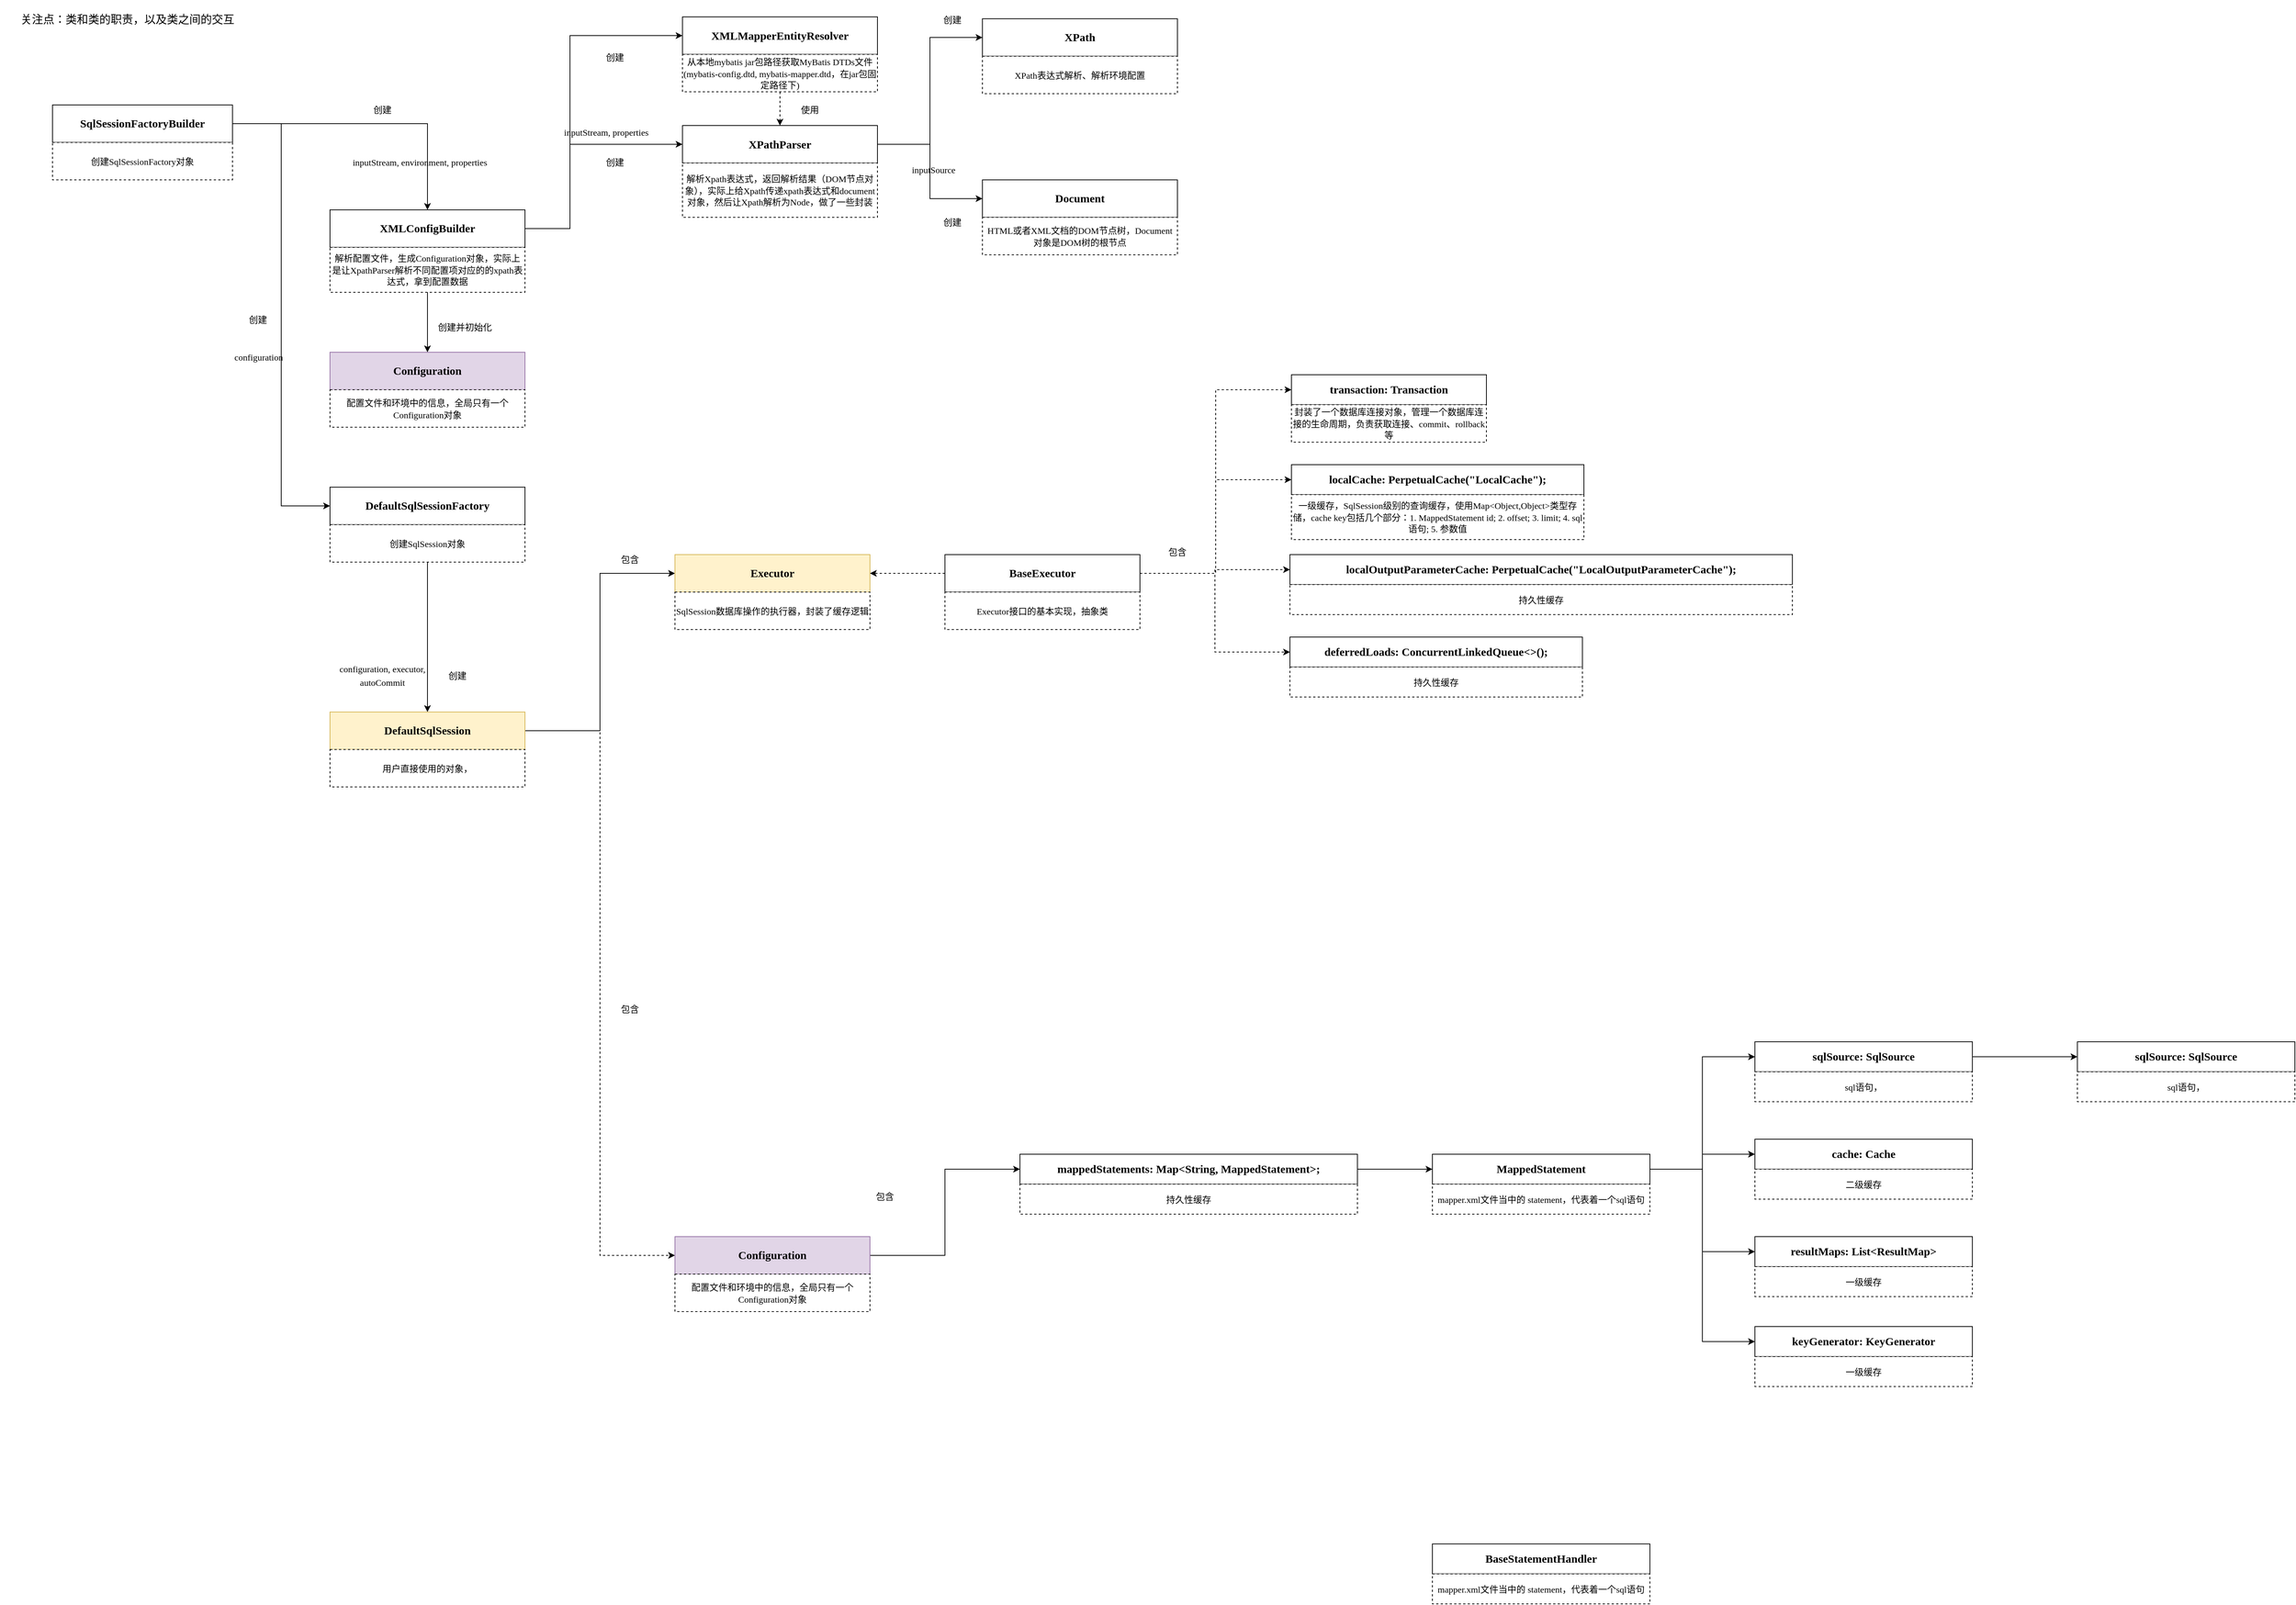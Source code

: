 <mxfile version="13.1.14" type="google"><diagram id="YCeQt9WhV6EkcpFgumEX" name="第 1 页"><mxGraphModel dx="1678" dy="931" grid="1" gridSize="10" guides="1" tooltips="1" connect="1" arrows="1" fold="1" page="1" pageScale="1" pageWidth="827" pageHeight="1169" math="0" shadow="0"><root><mxCell id="0"/><mxCell id="1" parent="0"/><mxCell id="0ubJVtIK8n31YlhJrJPf-1" value="&lt;font face=&quot;menlo&quot;&gt;关注点：类和类的职责，以及类之间的交互&lt;/font&gt;" style="text;html=1;strokeColor=none;fillColor=none;align=center;verticalAlign=middle;whiteSpace=wrap;rounded=0;fontSize=15;" parent="1" vertex="1"><mxGeometry x="40" y="40" width="340" height="50" as="geometry"/></mxCell><mxCell id="0ubJVtIK8n31YlhJrJPf-7" style="edgeStyle=orthogonalEdgeStyle;rounded=0;orthogonalLoop=1;jettySize=auto;html=1;exitX=1;exitY=0.5;exitDx=0;exitDy=0;entryX=0.5;entryY=0;entryDx=0;entryDy=0;" parent="1" source="0ubJVtIK8n31YlhJrJPf-3" target="0ubJVtIK8n31YlhJrJPf-5" edge="1"><mxGeometry relative="1" as="geometry"/></mxCell><mxCell id="0ubJVtIK8n31YlhJrJPf-16" style="edgeStyle=orthogonalEdgeStyle;rounded=0;orthogonalLoop=1;jettySize=auto;html=1;exitX=1;exitY=0.5;exitDx=0;exitDy=0;entryX=0;entryY=0.5;entryDx=0;entryDy=0;" parent="1" source="0ubJVtIK8n31YlhJrJPf-3" target="0ubJVtIK8n31YlhJrJPf-12" edge="1"><mxGeometry relative="1" as="geometry"/></mxCell><mxCell id="0ubJVtIK8n31YlhJrJPf-3" value="&lt;pre style=&quot;font-size: 11.3pt&quot;&gt;&lt;font face=&quot;menlo&quot;&gt;&lt;b&gt;SqlSessionFactoryBuilder&lt;/b&gt;&lt;/font&gt;&lt;/pre&gt;" style="rounded=0;whiteSpace=wrap;html=1;" parent="1" vertex="1"><mxGeometry x="110" y="180" width="240" height="50" as="geometry"/></mxCell><mxCell id="0ubJVtIK8n31YlhJrJPf-4" value="&lt;pre&gt;&lt;font face=&quot;menlo&quot; style=&quot;font-size: 12px&quot;&gt;创建SqlSessionFactory对象&lt;/font&gt;&lt;/pre&gt;" style="rounded=0;whiteSpace=wrap;html=1;dashed=1;fontSize=13;" parent="1" vertex="1"><mxGeometry x="110" y="230" width="240" height="50" as="geometry"/></mxCell><mxCell id="0ubJVtIK8n31YlhJrJPf-24" style="edgeStyle=orthogonalEdgeStyle;rounded=0;orthogonalLoop=1;jettySize=auto;html=1;exitX=1;exitY=0.5;exitDx=0;exitDy=0;entryX=0;entryY=0.5;entryDx=0;entryDy=0;" parent="1" source="0ubJVtIK8n31YlhJrJPf-5" target="0ubJVtIK8n31YlhJrJPf-22" edge="1"><mxGeometry relative="1" as="geometry"><Array as="points"><mxPoint x="800" y="345"/><mxPoint x="800" y="88"/></Array></mxGeometry></mxCell><mxCell id="0ubJVtIK8n31YlhJrJPf-25" style="edgeStyle=orthogonalEdgeStyle;rounded=0;orthogonalLoop=1;jettySize=auto;html=1;exitX=1;exitY=0.5;exitDx=0;exitDy=0;entryX=0;entryY=0.5;entryDx=0;entryDy=0;" parent="1" source="0ubJVtIK8n31YlhJrJPf-5" target="0ubJVtIK8n31YlhJrJPf-20" edge="1"><mxGeometry relative="1" as="geometry"><Array as="points"><mxPoint x="800" y="345"/><mxPoint x="800" y="233"/></Array></mxGeometry></mxCell><mxCell id="0ubJVtIK8n31YlhJrJPf-5" value="&lt;pre&gt;&lt;font face=&quot;menlo&quot;&gt;&lt;span style=&quot;font-size: 15.067px&quot;&gt;&lt;b&gt;XMLConfigBuilder&lt;/b&gt;&lt;/span&gt;&lt;/font&gt;&lt;span style=&quot;font-size: 11.3pt&quot;&gt;&lt;br&gt;&lt;/span&gt;&lt;/pre&gt;" style="rounded=0;whiteSpace=wrap;html=1;" parent="1" vertex="1"><mxGeometry x="480" y="320" width="260" height="50" as="geometry"/></mxCell><mxCell id="0ubJVtIK8n31YlhJrJPf-11" style="edgeStyle=orthogonalEdgeStyle;rounded=0;orthogonalLoop=1;jettySize=auto;html=1;exitX=0.5;exitY=1;exitDx=0;exitDy=0;entryX=0.5;entryY=0;entryDx=0;entryDy=0;" parent="1" source="0ubJVtIK8n31YlhJrJPf-6" target="0ubJVtIK8n31YlhJrJPf-9" edge="1"><mxGeometry relative="1" as="geometry"/></mxCell><mxCell id="0ubJVtIK8n31YlhJrJPf-6" value="&lt;font face=&quot;menlo&quot; style=&quot;font-size: 12px&quot;&gt;解析配置文件，生成Configuration对象，实际上是让XpathParser解析不同配置项对应的的xpath表达式，拿到配置数据&lt;/font&gt;" style="rounded=0;whiteSpace=wrap;dashed=1;fontSize=13;html=1;" parent="1" vertex="1"><mxGeometry x="480" y="370" width="260" height="60" as="geometry"/></mxCell><mxCell id="0ubJVtIK8n31YlhJrJPf-8" value="&lt;font face=&quot;menlo&quot;&gt;&lt;span style=&quot;font-size: 12px&quot;&gt;inputStream, environment, properties&lt;/span&gt;&lt;/font&gt;" style="text;html=1;strokeColor=none;fillColor=none;align=center;verticalAlign=middle;whiteSpace=wrap;rounded=0;fontSize=15;" parent="1" vertex="1"><mxGeometry x="460" y="240" width="280" height="30" as="geometry"/></mxCell><mxCell id="0ubJVtIK8n31YlhJrJPf-9" value="&lt;pre&gt;&lt;font face=&quot;menlo&quot;&gt;&lt;span style=&quot;font-size: 15.067px&quot;&gt;&lt;b&gt;Configuration&lt;/b&gt;&lt;/span&gt;&lt;/font&gt;&lt;span style=&quot;font-size: 11.3pt&quot;&gt;&lt;br&gt;&lt;/span&gt;&lt;/pre&gt;" style="rounded=0;whiteSpace=wrap;html=1;fillColor=#e1d5e7;strokeColor=#9673a6;" parent="1" vertex="1"><mxGeometry x="480" y="510" width="260" height="50" as="geometry"/></mxCell><mxCell id="0ubJVtIK8n31YlhJrJPf-10" value="&lt;font face=&quot;menlo&quot; style=&quot;font-size: 12px&quot;&gt;配置文件和环境中的信息，全局只有一个Configuration对象&lt;/font&gt;" style="rounded=0;whiteSpace=wrap;dashed=1;fontSize=13;html=1;" parent="1" vertex="1"><mxGeometry x="480" y="560" width="260" height="50" as="geometry"/></mxCell><mxCell id="0ubJVtIK8n31YlhJrJPf-12" value="&lt;pre&gt;&lt;font face=&quot;menlo&quot;&gt;&lt;span style=&quot;font-size: 15.067px&quot;&gt;&lt;b&gt;DefaultSqlSessionFactory&lt;/b&gt;&lt;/span&gt;&lt;/font&gt;&lt;span style=&quot;font-size: 11.3pt&quot;&gt;&lt;br&gt;&lt;/span&gt;&lt;/pre&gt;" style="rounded=0;whiteSpace=wrap;html=1;" parent="1" vertex="1"><mxGeometry x="480" y="690" width="260" height="50" as="geometry"/></mxCell><mxCell id="r0Rdqhm7uIipSoYaWjoO-3" style="edgeStyle=orthogonalEdgeStyle;rounded=0;orthogonalLoop=1;jettySize=auto;html=1;exitX=0.5;exitY=1;exitDx=0;exitDy=0;entryX=0.5;entryY=0;entryDx=0;entryDy=0;" parent="1" source="0ubJVtIK8n31YlhJrJPf-13" target="r0Rdqhm7uIipSoYaWjoO-1" edge="1"><mxGeometry relative="1" as="geometry"/></mxCell><mxCell id="0ubJVtIK8n31YlhJrJPf-13" value="&lt;pre&gt;&lt;font face=&quot;menlo&quot; style=&quot;font-size: 12px&quot;&gt;创建SqlSession对象&lt;/font&gt;&lt;/pre&gt;" style="rounded=0;whiteSpace=wrap;html=1;dashed=1;fontSize=13;" parent="1" vertex="1"><mxGeometry x="480" y="740" width="260" height="50" as="geometry"/></mxCell><mxCell id="0ubJVtIK8n31YlhJrJPf-14" value="&lt;font face=&quot;menlo&quot;&gt;&lt;span style=&quot;font-size: 12px&quot;&gt;创建&lt;/span&gt;&lt;/font&gt;" style="text;html=1;strokeColor=none;fillColor=none;align=center;verticalAlign=middle;whiteSpace=wrap;rounded=0;fontSize=15;" parent="1" vertex="1"><mxGeometry x="520" y="170" width="60" height="30" as="geometry"/></mxCell><mxCell id="0ubJVtIK8n31YlhJrJPf-15" value="&lt;font face=&quot;menlo&quot;&gt;&lt;span style=&quot;font-size: 12px&quot;&gt;创建并初始化&lt;/span&gt;&lt;/font&gt;" style="text;html=1;strokeColor=none;fillColor=none;align=center;verticalAlign=middle;whiteSpace=wrap;rounded=0;fontSize=15;" parent="1" vertex="1"><mxGeometry x="620" y="460" width="80" height="30" as="geometry"/></mxCell><mxCell id="0ubJVtIK8n31YlhJrJPf-17" value="&lt;font face=&quot;menlo&quot;&gt;&lt;span style=&quot;font-size: 12px&quot;&gt;创建&lt;/span&gt;&lt;/font&gt;" style="text;html=1;strokeColor=none;fillColor=none;align=center;verticalAlign=middle;whiteSpace=wrap;rounded=0;fontSize=15;" parent="1" vertex="1"><mxGeometry x="354" y="450" width="60" height="30" as="geometry"/></mxCell><mxCell id="0ubJVtIK8n31YlhJrJPf-19" value="&lt;font face=&quot;menlo&quot;&gt;&lt;span style=&quot;font-size: 12px&quot;&gt;configuration&lt;/span&gt;&lt;/font&gt;" style="text;html=1;strokeColor=none;fillColor=none;align=center;verticalAlign=middle;whiteSpace=wrap;rounded=0;fontSize=15;" parent="1" vertex="1"><mxGeometry x="320" y="500" width="130" height="30" as="geometry"/></mxCell><mxCell id="0ubJVtIK8n31YlhJrJPf-32" style="edgeStyle=orthogonalEdgeStyle;rounded=0;orthogonalLoop=1;jettySize=auto;html=1;exitX=1;exitY=0.5;exitDx=0;exitDy=0;entryX=0;entryY=0.5;entryDx=0;entryDy=0;" parent="1" source="0ubJVtIK8n31YlhJrJPf-20" target="0ubJVtIK8n31YlhJrJPf-30" edge="1"><mxGeometry relative="1" as="geometry"/></mxCell><mxCell id="0ubJVtIK8n31YlhJrJPf-36" style="edgeStyle=orthogonalEdgeStyle;rounded=0;orthogonalLoop=1;jettySize=auto;html=1;exitX=1;exitY=0.5;exitDx=0;exitDy=0;entryX=0;entryY=0.5;entryDx=0;entryDy=0;" parent="1" source="0ubJVtIK8n31YlhJrJPf-20" target="0ubJVtIK8n31YlhJrJPf-34" edge="1"><mxGeometry relative="1" as="geometry"/></mxCell><mxCell id="0ubJVtIK8n31YlhJrJPf-20" value="&lt;pre&gt;&lt;font face=&quot;menlo&quot;&gt;&lt;span style=&quot;font-size: 15.067px&quot;&gt;&lt;b&gt;XPathParser&lt;/b&gt;&lt;/span&gt;&lt;/font&gt;&lt;span style=&quot;font-size: 11.3pt&quot;&gt;&lt;br&gt;&lt;/span&gt;&lt;/pre&gt;" style="rounded=0;whiteSpace=wrap;html=1;" parent="1" vertex="1"><mxGeometry x="950" y="207.5" width="260" height="50" as="geometry"/></mxCell><mxCell id="0ubJVtIK8n31YlhJrJPf-21" value="&lt;font style=&quot;font-size: 12px&quot; face=&quot;menlo&quot;&gt;解析Xpath表达式，返回解析结果（DOM节点对象），实际上给Xpath传递xpath表达式和document对象，然后让Xpath解析为Node，做了一些封装&lt;/font&gt;" style="rounded=0;whiteSpace=wrap;dashed=1;fontSize=13;html=1;" parent="1" vertex="1"><mxGeometry x="950" y="257.5" width="260" height="72.5" as="geometry"/></mxCell><mxCell id="0ubJVtIK8n31YlhJrJPf-22" value="&lt;pre&gt;&lt;font face=&quot;menlo&quot;&gt;&lt;span style=&quot;font-size: 15.067px&quot;&gt;&lt;b&gt;XMLMapperEntityResolver&lt;/b&gt;&lt;/span&gt;&lt;/font&gt;&lt;span style=&quot;font-size: 11.3pt&quot;&gt;&lt;br&gt;&lt;/span&gt;&lt;/pre&gt;" style="rounded=0;whiteSpace=wrap;html=1;" parent="1" vertex="1"><mxGeometry x="950" y="62.5" width="260" height="50" as="geometry"/></mxCell><mxCell id="0ubJVtIK8n31YlhJrJPf-27" style="edgeStyle=orthogonalEdgeStyle;rounded=0;orthogonalLoop=1;jettySize=auto;html=1;exitX=0.5;exitY=1;exitDx=0;exitDy=0;entryX=0.5;entryY=0;entryDx=0;entryDy=0;dashed=1;" parent="1" source="0ubJVtIK8n31YlhJrJPf-23" target="0ubJVtIK8n31YlhJrJPf-20" edge="1"><mxGeometry relative="1" as="geometry"/></mxCell><mxCell id="0ubJVtIK8n31YlhJrJPf-23" value="&lt;font face=&quot;menlo&quot; style=&quot;font-size: 12px&quot;&gt;从本地mybatis jar包路径获取MyBatis DTDs文件(mybatis-config.dtd, mybatis-mapper.dtd，在jar包固定路径下)&lt;/font&gt;" style="rounded=0;dashed=1;fontSize=13;whiteSpace=wrap;html=1;" parent="1" vertex="1"><mxGeometry x="950" y="112.5" width="260" height="50" as="geometry"/></mxCell><mxCell id="0ubJVtIK8n31YlhJrJPf-26" value="&lt;font face=&quot;menlo&quot;&gt;&lt;span style=&quot;font-size: 12px&quot;&gt;inputStream, properties&lt;/span&gt;&lt;/font&gt;" style="text;html=1;strokeColor=none;fillColor=none;align=center;verticalAlign=middle;whiteSpace=wrap;rounded=0;fontSize=15;" parent="1" vertex="1"><mxGeometry x="747" y="200" width="203" height="30" as="geometry"/></mxCell><mxCell id="0ubJVtIK8n31YlhJrJPf-28" value="&lt;font face=&quot;menlo&quot;&gt;&lt;span style=&quot;font-size: 12px&quot;&gt;创建&lt;/span&gt;&lt;/font&gt;" style="text;html=1;strokeColor=none;fillColor=none;align=center;verticalAlign=middle;whiteSpace=wrap;rounded=0;fontSize=15;" parent="1" vertex="1"><mxGeometry x="830" y="240" width="60" height="30" as="geometry"/></mxCell><mxCell id="0ubJVtIK8n31YlhJrJPf-29" value="&lt;font face=&quot;menlo&quot;&gt;&lt;span style=&quot;font-size: 12px&quot;&gt;创建&lt;/span&gt;&lt;/font&gt;" style="text;html=1;strokeColor=none;fillColor=none;align=center;verticalAlign=middle;whiteSpace=wrap;rounded=0;fontSize=15;" parent="1" vertex="1"><mxGeometry x="830" y="100" width="60" height="30" as="geometry"/></mxCell><mxCell id="0ubJVtIK8n31YlhJrJPf-30" value="&lt;pre&gt;&lt;font face=&quot;menlo&quot;&gt;&lt;span style=&quot;font-size: 15.067px&quot;&gt;&lt;b&gt;XPath&lt;/b&gt;&lt;/span&gt;&lt;/font&gt;&lt;span style=&quot;font-size: 11.3pt&quot;&gt;&lt;br&gt;&lt;/span&gt;&lt;/pre&gt;" style="rounded=0;whiteSpace=wrap;html=1;" parent="1" vertex="1"><mxGeometry x="1350" y="65" width="260" height="50" as="geometry"/></mxCell><mxCell id="0ubJVtIK8n31YlhJrJPf-31" value="&lt;span style=&quot;font-size: 12px&quot;&gt;&lt;font face=&quot;menlo&quot;&gt;XPath表达式解析、解析环境配置&lt;/font&gt;&lt;/span&gt;" style="rounded=0;whiteSpace=wrap;dashed=1;fontSize=13;html=1;" parent="1" vertex="1"><mxGeometry x="1350" y="115" width="260" height="50" as="geometry"/></mxCell><mxCell id="0ubJVtIK8n31YlhJrJPf-33" value="&lt;font face=&quot;menlo&quot;&gt;&lt;span style=&quot;font-size: 12px&quot;&gt;创建&lt;/span&gt;&lt;/font&gt;" style="text;html=1;strokeColor=none;fillColor=none;align=center;verticalAlign=middle;whiteSpace=wrap;rounded=0;fontSize=15;" parent="1" vertex="1"><mxGeometry x="1280" y="50" width="60" height="30" as="geometry"/></mxCell><mxCell id="0ubJVtIK8n31YlhJrJPf-34" value="&lt;pre&gt;&lt;font face=&quot;menlo&quot;&gt;&lt;span style=&quot;font-size: 15.067px&quot;&gt;&lt;b&gt;Document&lt;/b&gt;&lt;/span&gt;&lt;/font&gt;&lt;span style=&quot;font-size: 11.3pt&quot;&gt;&lt;br&gt;&lt;/span&gt;&lt;/pre&gt;" style="rounded=0;whiteSpace=wrap;html=1;" parent="1" vertex="1"><mxGeometry x="1350" y="280" width="260" height="50" as="geometry"/></mxCell><mxCell id="0ubJVtIK8n31YlhJrJPf-35" value="&lt;span style=&quot;font-size: 12px&quot;&gt;&lt;font face=&quot;menlo&quot;&gt;HTML或者XML文档的DOM节点树，Document对象是DOM树的根节点&lt;/font&gt;&lt;/span&gt;" style="rounded=0;whiteSpace=wrap;dashed=1;fontSize=13;html=1;" parent="1" vertex="1"><mxGeometry x="1350" y="330" width="260" height="50" as="geometry"/></mxCell><mxCell id="0ubJVtIK8n31YlhJrJPf-37" value="&lt;font face=&quot;menlo&quot;&gt;&lt;span style=&quot;font-size: 12px&quot;&gt;创建&lt;/span&gt;&lt;/font&gt;" style="text;html=1;strokeColor=none;fillColor=none;align=center;verticalAlign=middle;whiteSpace=wrap;rounded=0;fontSize=15;" parent="1" vertex="1"><mxGeometry x="1280" y="320" width="60" height="30" as="geometry"/></mxCell><mxCell id="0ubJVtIK8n31YlhJrJPf-38" value="&lt;font face=&quot;menlo&quot;&gt;&lt;span style=&quot;font-size: 12px&quot;&gt;inputSource&lt;/span&gt;&lt;/font&gt;" style="text;html=1;strokeColor=none;fillColor=none;align=center;verticalAlign=middle;whiteSpace=wrap;rounded=0;fontSize=15;" parent="1" vertex="1"><mxGeometry x="1230" y="250" width="110" height="30" as="geometry"/></mxCell><mxCell id="0ubJVtIK8n31YlhJrJPf-40" value="&lt;font face=&quot;menlo&quot;&gt;&lt;span style=&quot;font-size: 12px&quot;&gt;使用&lt;/span&gt;&lt;/font&gt;" style="text;html=1;strokeColor=none;fillColor=none;align=center;verticalAlign=middle;whiteSpace=wrap;rounded=0;fontSize=15;" parent="1" vertex="1"><mxGeometry x="1090" y="170" width="60" height="30" as="geometry"/></mxCell><mxCell id="r0Rdqhm7uIipSoYaWjoO-12" style="edgeStyle=orthogonalEdgeStyle;rounded=0;orthogonalLoop=1;jettySize=auto;html=1;exitX=1;exitY=0.5;exitDx=0;exitDy=0;entryX=0;entryY=0.5;entryDx=0;entryDy=0;" parent="1" source="r0Rdqhm7uIipSoYaWjoO-1" target="r0Rdqhm7uIipSoYaWjoO-10" edge="1"><mxGeometry relative="1" as="geometry"/></mxCell><mxCell id="r0Rdqhm7uIipSoYaWjoO-31" style="edgeStyle=orthogonalEdgeStyle;rounded=0;orthogonalLoop=1;jettySize=auto;html=1;exitX=1;exitY=0.5;exitDx=0;exitDy=0;entryX=0;entryY=0.5;entryDx=0;entryDy=0;dashed=1;" parent="1" source="r0Rdqhm7uIipSoYaWjoO-1" target="r0Rdqhm7uIipSoYaWjoO-29" edge="1"><mxGeometry relative="1" as="geometry"/></mxCell><mxCell id="r0Rdqhm7uIipSoYaWjoO-1" value="&lt;pre&gt;&lt;font face=&quot;menlo&quot;&gt;&lt;span style=&quot;font-size: 15.067px&quot;&gt;&lt;b&gt;DefaultSqlSession&lt;/b&gt;&lt;/span&gt;&lt;/font&gt;&lt;span style=&quot;font-size: 11.3pt&quot;&gt;&lt;br&gt;&lt;/span&gt;&lt;/pre&gt;" style="rounded=0;whiteSpace=wrap;html=1;fillColor=#fff2cc;strokeColor=#d6b656;" parent="1" vertex="1"><mxGeometry x="480" y="990" width="260" height="50" as="geometry"/></mxCell><mxCell id="r0Rdqhm7uIipSoYaWjoO-2" value="&lt;font face=&quot;menlo&quot;&gt;&lt;span style=&quot;font-size: 12px&quot;&gt;用户直接使用的对象，&lt;/span&gt;&lt;/font&gt;" style="rounded=0;whiteSpace=wrap;html=1;dashed=1;fontSize=13;" parent="1" vertex="1"><mxGeometry x="480" y="1040" width="260" height="50" as="geometry"/></mxCell><mxCell id="r0Rdqhm7uIipSoYaWjoO-4" value="&lt;font face=&quot;menlo&quot;&gt;&lt;span style=&quot;font-size: 12px&quot;&gt;configuration, executor, autoCommit&lt;/span&gt;&lt;/font&gt;" style="text;html=1;strokeColor=none;fillColor=none;align=center;verticalAlign=middle;whiteSpace=wrap;rounded=0;fontSize=15;" parent="1" vertex="1"><mxGeometry x="485" y="910" width="130" height="60" as="geometry"/></mxCell><mxCell id="r0Rdqhm7uIipSoYaWjoO-5" value="&lt;font face=&quot;menlo&quot;&gt;&lt;span style=&quot;font-size: 12px&quot;&gt;创建&lt;/span&gt;&lt;/font&gt;" style="text;html=1;strokeColor=none;fillColor=none;align=center;verticalAlign=middle;whiteSpace=wrap;rounded=0;fontSize=15;" parent="1" vertex="1"><mxGeometry x="620" y="925" width="60" height="30" as="geometry"/></mxCell><mxCell id="r0Rdqhm7uIipSoYaWjoO-6" value="&lt;pre&gt;&lt;font face=&quot;menlo&quot;&gt;&lt;span style=&quot;font-size: 15.067px&quot;&gt;&lt;b&gt;transaction: Transaction&lt;/b&gt;&lt;/span&gt;&lt;/font&gt;&lt;span style=&quot;font-size: 11.3pt&quot;&gt;&lt;br&gt;&lt;/span&gt;&lt;/pre&gt;" style="rounded=0;whiteSpace=wrap;html=1;" parent="1" vertex="1"><mxGeometry x="1762" y="540" width="260" height="40" as="geometry"/></mxCell><mxCell id="r0Rdqhm7uIipSoYaWjoO-7" value="&lt;font face=&quot;menlo&quot;&gt;&lt;span style=&quot;font-size: 12px&quot;&gt;封装了一个数据库连接对象，管理一个数据库连接的生命周期，负责获取连接、commit、rollback等&lt;/span&gt;&lt;/font&gt;" style="rounded=0;whiteSpace=wrap;html=1;dashed=1;fontSize=13;" parent="1" vertex="1"><mxGeometry x="1762" y="580" width="260" height="50" as="geometry"/></mxCell><mxCell id="r0Rdqhm7uIipSoYaWjoO-9" value="&lt;font face=&quot;menlo&quot;&gt;&lt;span style=&quot;font-size: 12px&quot;&gt;包含&lt;/span&gt;&lt;/font&gt;" style="text;html=1;strokeColor=none;fillColor=none;align=center;verticalAlign=middle;whiteSpace=wrap;rounded=0;fontSize=15;" parent="1" vertex="1"><mxGeometry x="850" y="770" width="60" height="30" as="geometry"/></mxCell><mxCell id="r0Rdqhm7uIipSoYaWjoO-10" value="&lt;pre&gt;&lt;font face=&quot;menlo&quot;&gt;&lt;span style=&quot;font-size: 15.067px&quot;&gt;&lt;b&gt;Executor&lt;/b&gt;&lt;/span&gt;&lt;/font&gt;&lt;span style=&quot;font-size: 11.3pt&quot;&gt;&lt;br&gt;&lt;/span&gt;&lt;/pre&gt;" style="rounded=0;whiteSpace=wrap;html=1;fillColor=#fff2cc;strokeColor=#d6b656;" parent="1" vertex="1"><mxGeometry x="940" y="780" width="260" height="50" as="geometry"/></mxCell><mxCell id="r0Rdqhm7uIipSoYaWjoO-11" value="&lt;font face=&quot;menlo&quot;&gt;&lt;span style=&quot;font-size: 12px&quot;&gt;SqlSession数据库操作的执行器，封装了缓存逻辑&lt;/span&gt;&lt;/font&gt;" style="rounded=0;whiteSpace=wrap;html=1;dashed=1;fontSize=13;" parent="1" vertex="1"><mxGeometry x="940" y="830" width="260" height="50" as="geometry"/></mxCell><mxCell id="r0Rdqhm7uIipSoYaWjoO-14" value="&lt;font face=&quot;menlo&quot;&gt;&lt;span style=&quot;font-size: 12px&quot;&gt;包含&lt;/span&gt;&lt;/font&gt;" style="text;html=1;strokeColor=none;fillColor=none;align=center;verticalAlign=middle;whiteSpace=wrap;rounded=0;fontSize=15;" parent="1" vertex="1"><mxGeometry x="1580" y="760" width="60" height="30" as="geometry"/></mxCell><mxCell id="r0Rdqhm7uIipSoYaWjoO-15" value="&lt;pre&gt;&lt;font face=&quot;menlo&quot;&gt;&lt;span style=&quot;font-size: 15.067px&quot;&gt;&lt;b&gt;localCache: PerpetualCache(&quot;LocalCache&quot;);&lt;/b&gt;&lt;/span&gt;&lt;/font&gt;&lt;span style=&quot;font-size: 11.3pt&quot;&gt;&lt;br&gt;&lt;/span&gt;&lt;/pre&gt;" style="rounded=0;whiteSpace=wrap;html=1;" parent="1" vertex="1"><mxGeometry x="1762" y="660" width="390" height="40" as="geometry"/></mxCell><mxCell id="r0Rdqhm7uIipSoYaWjoO-16" value="&lt;font face=&quot;menlo&quot;&gt;&lt;span style=&quot;font-size: 12px&quot;&gt;一级缓存，SqlSession级别的查询缓存，使用Map&amp;lt;Object,Object&amp;gt;类型存储，cache key包括几个部分：1. MappedStatement id; 2. offset; 3. limit; 4. sql语句; 5. 参数值&lt;/span&gt;&lt;/font&gt;" style="rounded=0;whiteSpace=wrap;html=1;dashed=1;fontSize=13;" parent="1" vertex="1"><mxGeometry x="1762" y="700" width="390" height="60" as="geometry"/></mxCell><mxCell id="r0Rdqhm7uIipSoYaWjoO-19" style="edgeStyle=orthogonalEdgeStyle;rounded=0;orthogonalLoop=1;jettySize=auto;html=1;exitX=0;exitY=0.5;exitDx=0;exitDy=0;entryX=1;entryY=0.5;entryDx=0;entryDy=0;dashed=1;" parent="1" source="r0Rdqhm7uIipSoYaWjoO-17" target="r0Rdqhm7uIipSoYaWjoO-10" edge="1"><mxGeometry relative="1" as="geometry"/></mxCell><mxCell id="r0Rdqhm7uIipSoYaWjoO-20" style="edgeStyle=orthogonalEdgeStyle;rounded=0;orthogonalLoop=1;jettySize=auto;html=1;exitX=1;exitY=0.5;exitDx=0;exitDy=0;entryX=0;entryY=0.5;entryDx=0;entryDy=0;dashed=1;" parent="1" source="r0Rdqhm7uIipSoYaWjoO-17" target="r0Rdqhm7uIipSoYaWjoO-6" edge="1"><mxGeometry relative="1" as="geometry"/></mxCell><mxCell id="r0Rdqhm7uIipSoYaWjoO-22" style="edgeStyle=orthogonalEdgeStyle;rounded=0;orthogonalLoop=1;jettySize=auto;html=1;exitX=1;exitY=0.5;exitDx=0;exitDy=0;entryX=0;entryY=0.5;entryDx=0;entryDy=0;dashed=1;" parent="1" source="r0Rdqhm7uIipSoYaWjoO-17" target="r0Rdqhm7uIipSoYaWjoO-15" edge="1"><mxGeometry relative="1" as="geometry"/></mxCell><mxCell id="r0Rdqhm7uIipSoYaWjoO-27" style="edgeStyle=orthogonalEdgeStyle;rounded=0;orthogonalLoop=1;jettySize=auto;html=1;exitX=1;exitY=0.5;exitDx=0;exitDy=0;entryX=0;entryY=0.5;entryDx=0;entryDy=0;dashed=1;" parent="1" source="r0Rdqhm7uIipSoYaWjoO-17" target="r0Rdqhm7uIipSoYaWjoO-23" edge="1"><mxGeometry relative="1" as="geometry"/></mxCell><mxCell id="r0Rdqhm7uIipSoYaWjoO-28" style="edgeStyle=orthogonalEdgeStyle;rounded=0;orthogonalLoop=1;jettySize=auto;html=1;exitX=1;exitY=0.5;exitDx=0;exitDy=0;entryX=0;entryY=0.5;entryDx=0;entryDy=0;dashed=1;" parent="1" source="r0Rdqhm7uIipSoYaWjoO-17" target="r0Rdqhm7uIipSoYaWjoO-25" edge="1"><mxGeometry relative="1" as="geometry"/></mxCell><mxCell id="r0Rdqhm7uIipSoYaWjoO-17" value="&lt;pre&gt;&lt;font face=&quot;menlo&quot;&gt;&lt;span style=&quot;font-size: 15.067px&quot;&gt;&lt;b&gt;BaseExecutor&lt;/b&gt;&lt;/span&gt;&lt;/font&gt;&lt;span style=&quot;font-size: 11.3pt&quot;&gt;&lt;br&gt;&lt;/span&gt;&lt;/pre&gt;" style="rounded=0;whiteSpace=wrap;html=1;" parent="1" vertex="1"><mxGeometry x="1300" y="780" width="260" height="50" as="geometry"/></mxCell><mxCell id="r0Rdqhm7uIipSoYaWjoO-18" value="&lt;font face=&quot;menlo&quot;&gt;&lt;span style=&quot;font-size: 12px&quot;&gt;Executor接口的基本实现，抽象类&lt;/span&gt;&lt;/font&gt;" style="rounded=0;whiteSpace=wrap;html=1;dashed=1;fontSize=13;" parent="1" vertex="1"><mxGeometry x="1300" y="830" width="260" height="50" as="geometry"/></mxCell><mxCell id="r0Rdqhm7uIipSoYaWjoO-23" value="&lt;font face=&quot;menlo&quot;&gt;&lt;span style=&quot;font-size: 15.067px&quot;&gt;&lt;b&gt;localOutputParameterCache&lt;/b&gt;&lt;/span&gt;&lt;/font&gt;&lt;b style=&quot;font-family: &amp;#34;menlo&amp;#34; ; font-size: 15.067px&quot;&gt;: PerpetualCache(&quot;&lt;/b&gt;&lt;span style=&quot;font-family: &amp;#34;menlo&amp;#34; ; font-size: 15.067px&quot;&gt;&lt;b&gt;LocalOutputParameterCache&lt;/b&gt;&lt;/span&gt;&lt;b style=&quot;font-family: &amp;#34;menlo&amp;#34; ; font-size: 15.067px&quot;&gt;&quot;);&lt;/b&gt;&lt;font face=&quot;menlo&quot;&gt;&lt;span style=&quot;font-size: 15.067px&quot;&gt;&lt;b&gt;&lt;br&gt;&lt;/b&gt;&lt;/span&gt;&lt;/font&gt;" style="rounded=0;whiteSpace=wrap;html=1;" parent="1" vertex="1"><mxGeometry x="1760" y="780" width="670" height="40" as="geometry"/></mxCell><mxCell id="r0Rdqhm7uIipSoYaWjoO-24" value="&lt;font face=&quot;menlo&quot;&gt;&lt;span style=&quot;font-size: 12px&quot;&gt;持久性缓存&lt;/span&gt;&lt;/font&gt;" style="rounded=0;whiteSpace=wrap;html=1;dashed=1;fontSize=13;" parent="1" vertex="1"><mxGeometry x="1760" y="820" width="670" height="40" as="geometry"/></mxCell><mxCell id="r0Rdqhm7uIipSoYaWjoO-25" value="&lt;font face=&quot;menlo&quot;&gt;&lt;span style=&quot;font-size: 15.067px&quot;&gt;&lt;b&gt;deferredLoads&lt;/b&gt;&lt;/span&gt;&lt;/font&gt;&lt;span&gt;&lt;b style=&quot;font-family: &amp;#34;menlo&amp;#34; ; font-size: 15.067px&quot;&gt;: &lt;/b&gt;&lt;font face=&quot;menlo&quot;&gt;&lt;span style=&quot;font-size: 15.067px&quot;&gt;&lt;b&gt;ConcurrentLinkedQueue&lt;/b&gt;&lt;/span&gt;&lt;/font&gt;&lt;b style=&quot;font-family: &amp;#34;menlo&amp;#34; ; font-size: 15.067px&quot;&gt;&amp;lt;&amp;gt;();&lt;/b&gt;&lt;/span&gt;&lt;font face=&quot;menlo&quot;&gt;&lt;span style=&quot;font-size: 15.067px&quot;&gt;&lt;b&gt;&lt;br&gt;&lt;/b&gt;&lt;/span&gt;&lt;/font&gt;" style="rounded=0;whiteSpace=wrap;html=1;" parent="1" vertex="1"><mxGeometry x="1760" y="890" width="390" height="40" as="geometry"/></mxCell><mxCell id="r0Rdqhm7uIipSoYaWjoO-26" value="&lt;font face=&quot;menlo&quot;&gt;&lt;span style=&quot;font-size: 12px&quot;&gt;持久性缓存&lt;/span&gt;&lt;/font&gt;" style="rounded=0;whiteSpace=wrap;html=1;dashed=1;fontSize=13;" parent="1" vertex="1"><mxGeometry x="1760" y="930" width="390" height="40" as="geometry"/></mxCell><mxCell id="WzI3-WWWm1KXuaUPL0vn-3" style="edgeStyle=orthogonalEdgeStyle;rounded=0;orthogonalLoop=1;jettySize=auto;html=1;exitX=1;exitY=0.5;exitDx=0;exitDy=0;entryX=0;entryY=0.5;entryDx=0;entryDy=0;" parent="1" source="r0Rdqhm7uIipSoYaWjoO-29" target="WzI3-WWWm1KXuaUPL0vn-1" edge="1"><mxGeometry relative="1" as="geometry"/></mxCell><mxCell id="r0Rdqhm7uIipSoYaWjoO-29" value="&lt;pre&gt;&lt;font face=&quot;menlo&quot;&gt;&lt;span style=&quot;font-size: 15.067px&quot;&gt;&lt;b&gt;Configuration&lt;/b&gt;&lt;/span&gt;&lt;/font&gt;&lt;span style=&quot;font-size: 11.3pt&quot;&gt;&lt;br&gt;&lt;/span&gt;&lt;/pre&gt;" style="rounded=0;whiteSpace=wrap;html=1;fillColor=#e1d5e7;strokeColor=#9673a6;" parent="1" vertex="1"><mxGeometry x="940" y="1690" width="260" height="50" as="geometry"/></mxCell><mxCell id="r0Rdqhm7uIipSoYaWjoO-30" value="&lt;font face=&quot;menlo&quot; style=&quot;font-size: 12px&quot;&gt;配置文件和环境中的信息，全局只有一个Configuration对象&lt;/font&gt;" style="rounded=0;whiteSpace=wrap;dashed=1;fontSize=13;html=1;" parent="1" vertex="1"><mxGeometry x="940" y="1740" width="260" height="50" as="geometry"/></mxCell><mxCell id="r0Rdqhm7uIipSoYaWjoO-32" value="&lt;font face=&quot;menlo&quot;&gt;&lt;span style=&quot;font-size: 12px&quot;&gt;包含&lt;/span&gt;&lt;/font&gt;" style="text;html=1;strokeColor=none;fillColor=none;align=center;verticalAlign=middle;whiteSpace=wrap;rounded=0;fontSize=15;" parent="1" vertex="1"><mxGeometry x="850" y="1370" width="60" height="30" as="geometry"/></mxCell><mxCell id="LmyJF2UDh6MbeHZgwXh0-3" style="edgeStyle=orthogonalEdgeStyle;rounded=0;orthogonalLoop=1;jettySize=auto;html=1;exitX=1;exitY=0.5;exitDx=0;exitDy=0;entryX=0;entryY=0.5;entryDx=0;entryDy=0;" edge="1" parent="1" source="WzI3-WWWm1KXuaUPL0vn-1" target="LmyJF2UDh6MbeHZgwXh0-1"><mxGeometry relative="1" as="geometry"/></mxCell><mxCell id="WzI3-WWWm1KXuaUPL0vn-1" value="&lt;span&gt;&lt;font face=&quot;menlo&quot;&gt;&lt;span style=&quot;font-size: 15.067px&quot;&gt;&lt;b&gt;mappedStatements&lt;/b&gt;&lt;/span&gt;&lt;/font&gt;&lt;b style=&quot;font-family: &amp;#34;menlo&amp;#34; ; font-size: 15.067px&quot;&gt;:&amp;nbsp;&lt;/b&gt;&lt;font face=&quot;menlo&quot;&gt;&lt;span style=&quot;font-size: 15.067px&quot;&gt;&lt;b&gt;Map&amp;lt;String, MappedStatement&amp;gt;&lt;/b&gt;&lt;/span&gt;&lt;/font&gt;&lt;b style=&quot;font-family: &amp;#34;menlo&amp;#34; ; font-size: 15.067px&quot;&gt;;&lt;/b&gt;&lt;/span&gt;&lt;font face=&quot;menlo&quot;&gt;&lt;span style=&quot;font-size: 15.067px&quot;&gt;&lt;b&gt;&lt;br&gt;&lt;/b&gt;&lt;/span&gt;&lt;/font&gt;" style="rounded=0;whiteSpace=wrap;html=1;" parent="1" vertex="1"><mxGeometry x="1400" y="1580" width="450" height="40" as="geometry"/></mxCell><mxCell id="WzI3-WWWm1KXuaUPL0vn-2" value="&lt;font face=&quot;menlo&quot;&gt;&lt;span style=&quot;font-size: 12px&quot;&gt;持久性缓存&lt;/span&gt;&lt;/font&gt;" style="rounded=0;whiteSpace=wrap;html=1;dashed=1;fontSize=13;" parent="1" vertex="1"><mxGeometry x="1400" y="1620" width="450" height="40" as="geometry"/></mxCell><mxCell id="WzI3-WWWm1KXuaUPL0vn-4" value="&lt;font face=&quot;menlo&quot;&gt;&lt;span style=&quot;font-size: 12px&quot;&gt;包含&lt;/span&gt;&lt;/font&gt;" style="text;html=1;strokeColor=none;fillColor=none;align=center;verticalAlign=middle;whiteSpace=wrap;rounded=0;fontSize=15;" parent="1" vertex="1"><mxGeometry x="1190" y="1620" width="60" height="30" as="geometry"/></mxCell><mxCell id="LmyJF2UDh6MbeHZgwXh0-6" style="edgeStyle=orthogonalEdgeStyle;rounded=0;orthogonalLoop=1;jettySize=auto;html=1;exitX=1;exitY=0.5;exitDx=0;exitDy=0;entryX=0;entryY=0.5;entryDx=0;entryDy=0;" edge="1" parent="1" source="LmyJF2UDh6MbeHZgwXh0-1" target="LmyJF2UDh6MbeHZgwXh0-4"><mxGeometry relative="1" as="geometry"/></mxCell><mxCell id="LmyJF2UDh6MbeHZgwXh0-11" style="edgeStyle=orthogonalEdgeStyle;rounded=0;orthogonalLoop=1;jettySize=auto;html=1;exitX=1;exitY=0.5;exitDx=0;exitDy=0;entryX=0;entryY=0.5;entryDx=0;entryDy=0;" edge="1" parent="1" source="LmyJF2UDh6MbeHZgwXh0-1" target="LmyJF2UDh6MbeHZgwXh0-7"><mxGeometry relative="1" as="geometry"/></mxCell><mxCell id="LmyJF2UDh6MbeHZgwXh0-12" style="edgeStyle=orthogonalEdgeStyle;rounded=0;orthogonalLoop=1;jettySize=auto;html=1;exitX=1;exitY=0.5;exitDx=0;exitDy=0;entryX=0;entryY=0.5;entryDx=0;entryDy=0;" edge="1" parent="1" source="LmyJF2UDh6MbeHZgwXh0-1" target="LmyJF2UDh6MbeHZgwXh0-9"><mxGeometry relative="1" as="geometry"/></mxCell><mxCell id="LmyJF2UDh6MbeHZgwXh0-15" style="edgeStyle=orthogonalEdgeStyle;rounded=0;orthogonalLoop=1;jettySize=auto;html=1;exitX=1;exitY=0.5;exitDx=0;exitDy=0;entryX=0;entryY=0.5;entryDx=0;entryDy=0;" edge="1" parent="1" source="LmyJF2UDh6MbeHZgwXh0-1" target="LmyJF2UDh6MbeHZgwXh0-13"><mxGeometry relative="1" as="geometry"/></mxCell><mxCell id="LmyJF2UDh6MbeHZgwXh0-1" value="&lt;b style=&quot;font-family: &amp;#34;menlo&amp;#34; ; font-size: 15.067px&quot;&gt;MappedStatement&lt;/b&gt;&lt;font face=&quot;menlo&quot;&gt;&lt;span style=&quot;font-size: 15.067px&quot;&gt;&lt;b&gt;&lt;br&gt;&lt;/b&gt;&lt;/span&gt;&lt;/font&gt;" style="rounded=0;whiteSpace=wrap;html=1;" vertex="1" parent="1"><mxGeometry x="1950" y="1580" width="290" height="40" as="geometry"/></mxCell><mxCell id="LmyJF2UDh6MbeHZgwXh0-2" value="&lt;font face=&quot;menlo&quot;&gt;&lt;span style=&quot;font-size: 12px&quot;&gt;mapper.xml文件当中的 statement，代表着一个sql语句&lt;/span&gt;&lt;/font&gt;" style="rounded=0;whiteSpace=wrap;html=1;dashed=1;fontSize=13;" vertex="1" parent="1"><mxGeometry x="1950" y="1620" width="290" height="40" as="geometry"/></mxCell><mxCell id="LmyJF2UDh6MbeHZgwXh0-20" style="edgeStyle=orthogonalEdgeStyle;rounded=0;orthogonalLoop=1;jettySize=auto;html=1;exitX=1;exitY=0.5;exitDx=0;exitDy=0;entryX=0;entryY=0.5;entryDx=0;entryDy=0;" edge="1" parent="1" source="LmyJF2UDh6MbeHZgwXh0-4" target="LmyJF2UDh6MbeHZgwXh0-18"><mxGeometry relative="1" as="geometry"/></mxCell><mxCell id="LmyJF2UDh6MbeHZgwXh0-4" value="&lt;font face=&quot;menlo&quot;&gt;&lt;span style=&quot;font-size: 15.067px&quot;&gt;&lt;b&gt;sqlSource:&amp;nbsp;SqlSource&lt;/b&gt;&lt;/span&gt;&lt;br&gt;&lt;/font&gt;" style="rounded=0;whiteSpace=wrap;html=1;" vertex="1" parent="1"><mxGeometry x="2380" y="1430" width="290" height="40" as="geometry"/></mxCell><mxCell id="LmyJF2UDh6MbeHZgwXh0-5" value="&lt;font face=&quot;menlo&quot;&gt;&lt;span style=&quot;font-size: 12px&quot;&gt;sql语句，&lt;/span&gt;&lt;/font&gt;" style="rounded=0;whiteSpace=wrap;html=1;dashed=1;fontSize=13;" vertex="1" parent="1"><mxGeometry x="2380" y="1470" width="290" height="40" as="geometry"/></mxCell><mxCell id="LmyJF2UDh6MbeHZgwXh0-7" value="&lt;font face=&quot;menlo&quot;&gt;&lt;span style=&quot;font-size: 15.067px&quot;&gt;&lt;b&gt;cache:&amp;nbsp;Cache&lt;/b&gt;&lt;/span&gt;&lt;br&gt;&lt;/font&gt;" style="rounded=0;whiteSpace=wrap;html=1;" vertex="1" parent="1"><mxGeometry x="2380" y="1560" width="290" height="40" as="geometry"/></mxCell><mxCell id="LmyJF2UDh6MbeHZgwXh0-8" value="&lt;font face=&quot;menlo&quot;&gt;&lt;span style=&quot;font-size: 12px&quot;&gt;二级缓存&lt;br&gt;&lt;/span&gt;&lt;/font&gt;" style="rounded=0;whiteSpace=wrap;html=1;dashed=1;fontSize=13;" vertex="1" parent="1"><mxGeometry x="2380" y="1600" width="290" height="40" as="geometry"/></mxCell><mxCell id="LmyJF2UDh6MbeHZgwXh0-9" value="&lt;b style=&quot;font-family: &amp;#34;menlo&amp;#34; ; font-size: 15.067px&quot;&gt;resultMaps:&amp;nbsp;&lt;/b&gt;&lt;font face=&quot;menlo&quot;&gt;&lt;span style=&quot;font-size: 15.067px&quot;&gt;&lt;b&gt;List&amp;lt;ResultMap&amp;gt;&lt;/b&gt;&lt;/span&gt;&lt;br&gt;&lt;/font&gt;" style="rounded=0;whiteSpace=wrap;html=1;" vertex="1" parent="1"><mxGeometry x="2380" y="1690" width="290" height="40" as="geometry"/></mxCell><mxCell id="LmyJF2UDh6MbeHZgwXh0-10" value="&lt;font face=&quot;menlo&quot;&gt;&lt;span style=&quot;font-size: 12px&quot;&gt;一级缓存&lt;/span&gt;&lt;/font&gt;" style="rounded=0;whiteSpace=wrap;html=1;dashed=1;fontSize=13;" vertex="1" parent="1"><mxGeometry x="2380" y="1730" width="290" height="40" as="geometry"/></mxCell><mxCell id="LmyJF2UDh6MbeHZgwXh0-13" value="&lt;b style=&quot;font-family: &amp;#34;menlo&amp;#34; ; font-size: 15.067px&quot;&gt;keyGenerator:&amp;nbsp;&lt;/b&gt;&lt;font face=&quot;menlo&quot;&gt;&lt;span style=&quot;font-size: 15.067px&quot;&gt;&lt;b&gt;KeyGenerator&lt;/b&gt;&lt;/span&gt;&lt;br&gt;&lt;/font&gt;" style="rounded=0;whiteSpace=wrap;html=1;" vertex="1" parent="1"><mxGeometry x="2380" y="1810" width="290" height="40" as="geometry"/></mxCell><mxCell id="LmyJF2UDh6MbeHZgwXh0-14" value="&lt;font face=&quot;menlo&quot;&gt;&lt;span style=&quot;font-size: 12px&quot;&gt;一级缓存&lt;/span&gt;&lt;/font&gt;" style="rounded=0;whiteSpace=wrap;html=1;dashed=1;fontSize=13;" vertex="1" parent="1"><mxGeometry x="2380" y="1850" width="290" height="40" as="geometry"/></mxCell><mxCell id="LmyJF2UDh6MbeHZgwXh0-16" value="&lt;font face=&quot;menlo&quot;&gt;&lt;span style=&quot;font-size: 15.067px&quot;&gt;&lt;b&gt;BaseStatementHandler&lt;/b&gt;&lt;/span&gt;&lt;br&gt;&lt;/font&gt;" style="rounded=0;whiteSpace=wrap;html=1;" vertex="1" parent="1"><mxGeometry x="1950" y="2100" width="290" height="40" as="geometry"/></mxCell><mxCell id="LmyJF2UDh6MbeHZgwXh0-17" value="&lt;font face=&quot;menlo&quot;&gt;&lt;span style=&quot;font-size: 12px&quot;&gt;mapper.xml文件当中的 statement，代表着一个sql语句&lt;/span&gt;&lt;/font&gt;" style="rounded=0;whiteSpace=wrap;html=1;dashed=1;fontSize=13;" vertex="1" parent="1"><mxGeometry x="1950" y="2140" width="290" height="40" as="geometry"/></mxCell><mxCell id="LmyJF2UDh6MbeHZgwXh0-18" value="&lt;font face=&quot;menlo&quot;&gt;&lt;span style=&quot;font-size: 15.067px&quot;&gt;&lt;b&gt;sqlSource:&amp;nbsp;SqlSource&lt;/b&gt;&lt;/span&gt;&lt;br&gt;&lt;/font&gt;" style="rounded=0;whiteSpace=wrap;html=1;" vertex="1" parent="1"><mxGeometry x="2810" y="1430" width="290" height="40" as="geometry"/></mxCell><mxCell id="LmyJF2UDh6MbeHZgwXh0-19" value="&lt;font face=&quot;menlo&quot;&gt;&lt;span style=&quot;font-size: 12px&quot;&gt;sql语句，&lt;/span&gt;&lt;/font&gt;" style="rounded=0;whiteSpace=wrap;html=1;dashed=1;fontSize=13;" vertex="1" parent="1"><mxGeometry x="2810" y="1470" width="290" height="40" as="geometry"/></mxCell></root></mxGraphModel></diagram></mxfile>